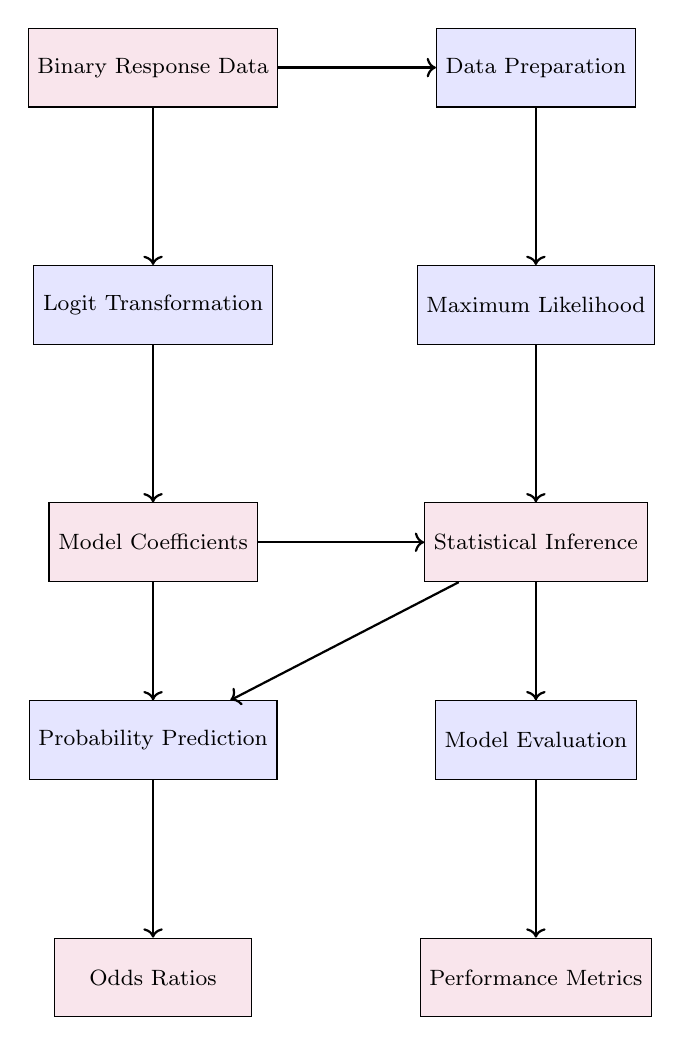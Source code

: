 \begin{tikzpicture}[
    node distance=2cm,
    every node/.style={font=\footnotesize},
    box/.style={rectangle, draw, fill=purple!10, minimum width=2.5cm, minimum height=1cm, text centered},
    process/.style={rectangle, draw, fill=blue!10, minimum width=2.5cm, minimum height=1cm, text centered},
    arrow/.style={->, thick}
]

% Logistic regression process
\node[box] (data) {Binary Response Data};
\node[process, right=of data] (prepare) {Data Preparation};
\node[process, below=of data] (transform) {Logit Transformation};
\node[process, below=of prepare] (mle) {Maximum Likelihood};
\node[box, below=of transform] (coefficients) {Model Coefficients};
\node[box, below=of mle] (inference) {Statistical Inference};
\node[process, below=1.5cm of coefficients] (predict) {Probability Prediction};
\node[process, below=1.5cm of inference] (evaluate) {Model Evaluation};
\node[box, below=of predict] (odds) {Odds Ratios};
\node[box, below=of evaluate] (metrics) {Performance Metrics};

% Arrows
\draw[arrow] (data) -- (prepare);
\draw[arrow] (data) -- (transform);
\draw[arrow] (prepare) -- (mle);
\draw[arrow] (transform) -- (coefficients);
\draw[arrow] (mle) -- (inference);
\draw[arrow] (coefficients) -- (predict);
\draw[arrow] (inference) -- (evaluate);
\draw[arrow] (predict) -- (odds);
\draw[arrow] (evaluate) -- (metrics);

% Cross connections
\draw[arrow] (coefficients) -- (inference);
\draw[arrow] (inference) -- (predict);

\end{tikzpicture}